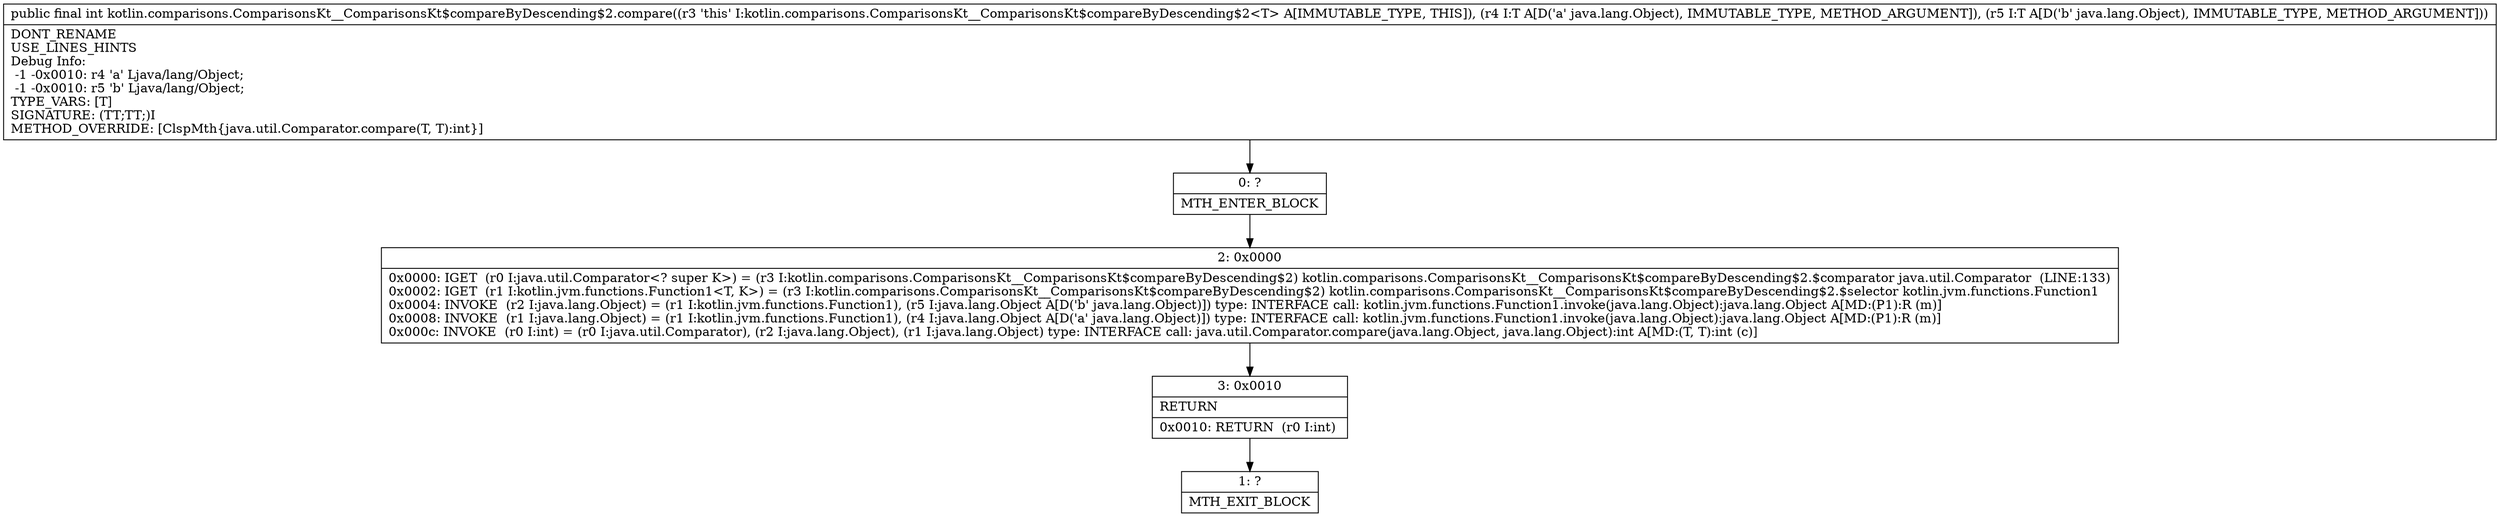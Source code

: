 digraph "CFG forkotlin.comparisons.ComparisonsKt__ComparisonsKt$compareByDescending$2.compare(Ljava\/lang\/Object;Ljava\/lang\/Object;)I" {
Node_0 [shape=record,label="{0\:\ ?|MTH_ENTER_BLOCK\l}"];
Node_2 [shape=record,label="{2\:\ 0x0000|0x0000: IGET  (r0 I:java.util.Comparator\<? super K\>) = (r3 I:kotlin.comparisons.ComparisonsKt__ComparisonsKt$compareByDescending$2) kotlin.comparisons.ComparisonsKt__ComparisonsKt$compareByDescending$2.$comparator java.util.Comparator  (LINE:133)\l0x0002: IGET  (r1 I:kotlin.jvm.functions.Function1\<T, K\>) = (r3 I:kotlin.comparisons.ComparisonsKt__ComparisonsKt$compareByDescending$2) kotlin.comparisons.ComparisonsKt__ComparisonsKt$compareByDescending$2.$selector kotlin.jvm.functions.Function1 \l0x0004: INVOKE  (r2 I:java.lang.Object) = (r1 I:kotlin.jvm.functions.Function1), (r5 I:java.lang.Object A[D('b' java.lang.Object)]) type: INTERFACE call: kotlin.jvm.functions.Function1.invoke(java.lang.Object):java.lang.Object A[MD:(P1):R (m)]\l0x0008: INVOKE  (r1 I:java.lang.Object) = (r1 I:kotlin.jvm.functions.Function1), (r4 I:java.lang.Object A[D('a' java.lang.Object)]) type: INTERFACE call: kotlin.jvm.functions.Function1.invoke(java.lang.Object):java.lang.Object A[MD:(P1):R (m)]\l0x000c: INVOKE  (r0 I:int) = (r0 I:java.util.Comparator), (r2 I:java.lang.Object), (r1 I:java.lang.Object) type: INTERFACE call: java.util.Comparator.compare(java.lang.Object, java.lang.Object):int A[MD:(T, T):int (c)]\l}"];
Node_3 [shape=record,label="{3\:\ 0x0010|RETURN\l|0x0010: RETURN  (r0 I:int) \l}"];
Node_1 [shape=record,label="{1\:\ ?|MTH_EXIT_BLOCK\l}"];
MethodNode[shape=record,label="{public final int kotlin.comparisons.ComparisonsKt__ComparisonsKt$compareByDescending$2.compare((r3 'this' I:kotlin.comparisons.ComparisonsKt__ComparisonsKt$compareByDescending$2\<T\> A[IMMUTABLE_TYPE, THIS]), (r4 I:T A[D('a' java.lang.Object), IMMUTABLE_TYPE, METHOD_ARGUMENT]), (r5 I:T A[D('b' java.lang.Object), IMMUTABLE_TYPE, METHOD_ARGUMENT]))  | DONT_RENAME\lUSE_LINES_HINTS\lDebug Info:\l  \-1 \-0x0010: r4 'a' Ljava\/lang\/Object;\l  \-1 \-0x0010: r5 'b' Ljava\/lang\/Object;\lTYPE_VARS: [T]\lSIGNATURE: (TT;TT;)I\lMETHOD_OVERRIDE: [ClspMth\{java.util.Comparator.compare(T, T):int\}]\l}"];
MethodNode -> Node_0;Node_0 -> Node_2;
Node_2 -> Node_3;
Node_3 -> Node_1;
}

